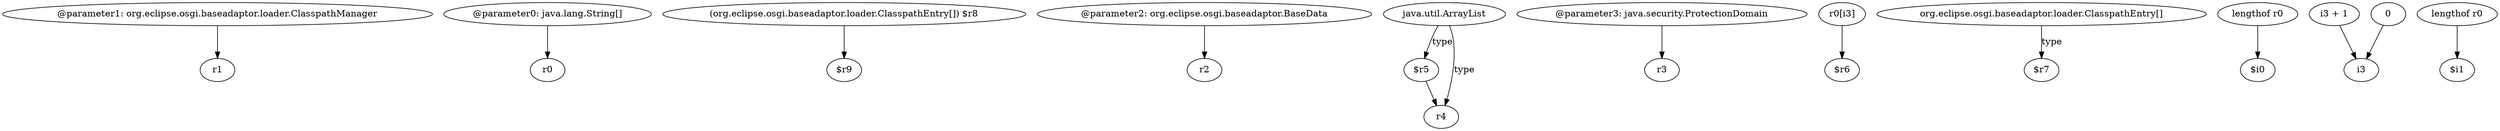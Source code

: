 digraph g {
0[label="@parameter1: org.eclipse.osgi.baseadaptor.loader.ClasspathManager"]
1[label="r1"]
0->1[label=""]
2[label="@parameter0: java.lang.String[]"]
3[label="r0"]
2->3[label=""]
4[label="(org.eclipse.osgi.baseadaptor.loader.ClasspathEntry[]) $r8"]
5[label="$r9"]
4->5[label=""]
6[label="@parameter2: org.eclipse.osgi.baseadaptor.BaseData"]
7[label="r2"]
6->7[label=""]
8[label="$r5"]
9[label="r4"]
8->9[label=""]
10[label="java.util.ArrayList"]
10->9[label="type"]
11[label="@parameter3: java.security.ProtectionDomain"]
12[label="r3"]
11->12[label=""]
13[label="r0[i3]"]
14[label="$r6"]
13->14[label=""]
15[label="org.eclipse.osgi.baseadaptor.loader.ClasspathEntry[]"]
16[label="$r7"]
15->16[label="type"]
17[label="lengthof r0"]
18[label="$i0"]
17->18[label=""]
19[label="i3 + 1"]
20[label="i3"]
19->20[label=""]
10->8[label="type"]
21[label="lengthof r0"]
22[label="$i1"]
21->22[label=""]
23[label="0"]
23->20[label=""]
}